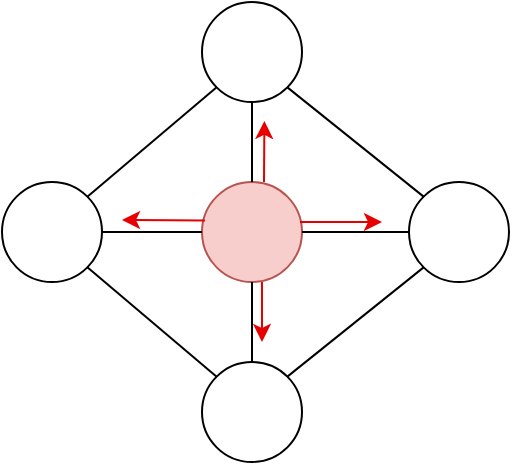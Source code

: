 <mxfile version="24.6.1" type="device">
  <diagram name="Seite-1" id="ES93lCiZLSs9HigXjMA0">
    <mxGraphModel dx="757" dy="508" grid="1" gridSize="10" guides="1" tooltips="1" connect="1" arrows="1" fold="1" page="1" pageScale="1" pageWidth="827" pageHeight="1169" math="0" shadow="0">
      <root>
        <mxCell id="0" />
        <mxCell id="1" parent="0" />
        <mxCell id="81Kv6je6dNo07UJzKBw4-1" value="" style="ellipse;whiteSpace=wrap;html=1;aspect=fixed;" parent="1" vertex="1">
          <mxGeometry x="160" y="190" width="50" height="50" as="geometry" />
        </mxCell>
        <mxCell id="81Kv6je6dNo07UJzKBw4-3" value="" style="ellipse;whiteSpace=wrap;html=1;aspect=fixed;" parent="1" vertex="1">
          <mxGeometry x="363.5" y="190" width="50" height="50" as="geometry" />
        </mxCell>
        <mxCell id="81Kv6je6dNo07UJzKBw4-4" value="" style="ellipse;whiteSpace=wrap;html=1;aspect=fixed;" parent="1" vertex="1">
          <mxGeometry x="260" y="280" width="50" height="50" as="geometry" />
        </mxCell>
        <mxCell id="81Kv6je6dNo07UJzKBw4-5" value="" style="ellipse;whiteSpace=wrap;html=1;aspect=fixed;" parent="1" vertex="1">
          <mxGeometry x="260" y="100" width="50" height="50" as="geometry" />
        </mxCell>
        <mxCell id="81Kv6je6dNo07UJzKBw4-7" value="" style="endArrow=none;html=1;rounded=0;entryX=0;entryY=1;entryDx=0;entryDy=0;exitX=1;exitY=0;exitDx=0;exitDy=0;" parent="1" source="81Kv6je6dNo07UJzKBw4-1" target="81Kv6je6dNo07UJzKBw4-5" edge="1">
          <mxGeometry width="50" height="50" relative="1" as="geometry">
            <mxPoint x="390" y="370" as="sourcePoint" />
            <mxPoint x="440" y="320" as="targetPoint" />
          </mxGeometry>
        </mxCell>
        <mxCell id="81Kv6je6dNo07UJzKBw4-8" value="" style="endArrow=none;html=1;rounded=0;entryX=1;entryY=1;entryDx=0;entryDy=0;exitX=0;exitY=0;exitDx=0;exitDy=0;" parent="1" source="81Kv6je6dNo07UJzKBw4-4" target="81Kv6je6dNo07UJzKBw4-1" edge="1">
          <mxGeometry width="50" height="50" relative="1" as="geometry">
            <mxPoint x="390" y="370" as="sourcePoint" />
            <mxPoint x="440" y="320" as="targetPoint" />
          </mxGeometry>
        </mxCell>
        <mxCell id="81Kv6je6dNo07UJzKBw4-9" value="" style="endArrow=none;html=1;rounded=0;exitX=0;exitY=1;exitDx=0;exitDy=0;entryX=1;entryY=0;entryDx=0;entryDy=0;" parent="1" source="81Kv6je6dNo07UJzKBw4-3" target="81Kv6je6dNo07UJzKBw4-4" edge="1">
          <mxGeometry width="50" height="50" relative="1" as="geometry">
            <mxPoint x="344" y="304" as="sourcePoint" />
            <mxPoint x="303" y="290" as="targetPoint" />
          </mxGeometry>
        </mxCell>
        <mxCell id="81Kv6je6dNo07UJzKBw4-10" value="" style="endArrow=none;html=1;rounded=0;entryX=1;entryY=1;entryDx=0;entryDy=0;exitX=0;exitY=0;exitDx=0;exitDy=0;" parent="1" source="81Kv6je6dNo07UJzKBw4-3" target="81Kv6je6dNo07UJzKBw4-5" edge="1">
          <mxGeometry width="50" height="50" relative="1" as="geometry">
            <mxPoint x="280" y="290" as="sourcePoint" />
            <mxPoint x="330" y="240" as="targetPoint" />
          </mxGeometry>
        </mxCell>
        <mxCell id="81Kv6je6dNo07UJzKBw4-11" value="" style="ellipse;whiteSpace=wrap;html=1;aspect=fixed;fillColor=#f8cecc;strokeColor=#b85450;" parent="1" vertex="1">
          <mxGeometry x="260" y="190" width="50" height="50" as="geometry" />
        </mxCell>
        <mxCell id="81Kv6je6dNo07UJzKBw4-12" value="" style="endArrow=none;html=1;rounded=0;entryX=0.5;entryY=1;entryDx=0;entryDy=0;exitX=0.5;exitY=0;exitDx=0;exitDy=0;" parent="1" source="81Kv6je6dNo07UJzKBw4-11" target="81Kv6je6dNo07UJzKBw4-5" edge="1">
          <mxGeometry width="50" height="50" relative="1" as="geometry">
            <mxPoint x="280" y="290" as="sourcePoint" />
            <mxPoint x="330" y="240" as="targetPoint" />
          </mxGeometry>
        </mxCell>
        <mxCell id="81Kv6je6dNo07UJzKBw4-13" value="" style="endArrow=none;html=1;rounded=0;entryX=0.5;entryY=1;entryDx=0;entryDy=0;exitX=0.5;exitY=0;exitDx=0;exitDy=0;" parent="1" source="81Kv6je6dNo07UJzKBw4-4" target="81Kv6je6dNo07UJzKBw4-11" edge="1">
          <mxGeometry width="50" height="50" relative="1" as="geometry">
            <mxPoint x="280" y="290" as="sourcePoint" />
            <mxPoint x="330" y="240" as="targetPoint" />
          </mxGeometry>
        </mxCell>
        <mxCell id="81Kv6je6dNo07UJzKBw4-14" value="" style="endArrow=none;html=1;rounded=0;exitX=1;exitY=0.5;exitDx=0;exitDy=0;entryX=0;entryY=0.5;entryDx=0;entryDy=0;" parent="1" source="81Kv6je6dNo07UJzKBw4-1" target="81Kv6je6dNo07UJzKBw4-11" edge="1">
          <mxGeometry width="50" height="50" relative="1" as="geometry">
            <mxPoint x="280" y="290" as="sourcePoint" />
            <mxPoint x="330" y="240" as="targetPoint" />
          </mxGeometry>
        </mxCell>
        <mxCell id="81Kv6je6dNo07UJzKBw4-15" value="" style="endArrow=none;html=1;rounded=0;entryX=0;entryY=0.5;entryDx=0;entryDy=0;exitX=1;exitY=0.5;exitDx=0;exitDy=0;" parent="1" source="81Kv6je6dNo07UJzKBw4-11" target="81Kv6je6dNo07UJzKBw4-3" edge="1">
          <mxGeometry width="50" height="50" relative="1" as="geometry">
            <mxPoint x="280" y="290" as="sourcePoint" />
            <mxPoint x="330" y="240" as="targetPoint" />
          </mxGeometry>
        </mxCell>
        <mxCell id="81Kv6je6dNo07UJzKBw4-21" value="" style="endArrow=classic;html=1;rounded=0;fillColor=#f8cecc;strokeColor=#E60000;exitX=0.98;exitY=0.399;exitDx=0;exitDy=0;exitPerimeter=0;" parent="1" source="81Kv6je6dNo07UJzKBw4-11" edge="1">
          <mxGeometry width="50" height="50" relative="1" as="geometry">
            <mxPoint x="310" y="210" as="sourcePoint" />
            <mxPoint x="350" y="210" as="targetPoint" />
          </mxGeometry>
        </mxCell>
        <mxCell id="81Kv6je6dNo07UJzKBw4-24" value="" style="endArrow=classic;html=1;rounded=0;fillColor=#f8cecc;strokeColor=#E60000;entryX=0.624;entryY=0.989;entryDx=0;entryDy=0;entryPerimeter=0;" parent="1" edge="1">
          <mxGeometry width="50" height="50" relative="1" as="geometry">
            <mxPoint x="291" y="190" as="sourcePoint" />
            <mxPoint x="291.2" y="159.45" as="targetPoint" />
          </mxGeometry>
        </mxCell>
        <mxCell id="81Kv6je6dNo07UJzKBw4-25" value="" style="endArrow=classic;html=1;rounded=0;fillColor=#f8cecc;strokeColor=#E60000;exitX=0.029;exitY=0.384;exitDx=0;exitDy=0;exitPerimeter=0;" parent="1" source="81Kv6je6dNo07UJzKBw4-11" edge="1">
          <mxGeometry width="50" height="50" relative="1" as="geometry">
            <mxPoint x="236.2" y="210.59" as="sourcePoint" />
            <mxPoint x="220" y="209" as="targetPoint" />
          </mxGeometry>
        </mxCell>
        <mxCell id="81Kv6je6dNo07UJzKBw4-26" value="" style="endArrow=classic;html=1;rounded=0;fillColor=#f8cecc;strokeColor=#E60000;exitX=0.782;exitY=0.899;exitDx=0;exitDy=0;exitPerimeter=0;" parent="1" edge="1">
          <mxGeometry width="50" height="50" relative="1" as="geometry">
            <mxPoint x="290" y="240.0" as="sourcePoint" />
            <mxPoint x="290" y="270" as="targetPoint" />
          </mxGeometry>
        </mxCell>
      </root>
    </mxGraphModel>
  </diagram>
</mxfile>
